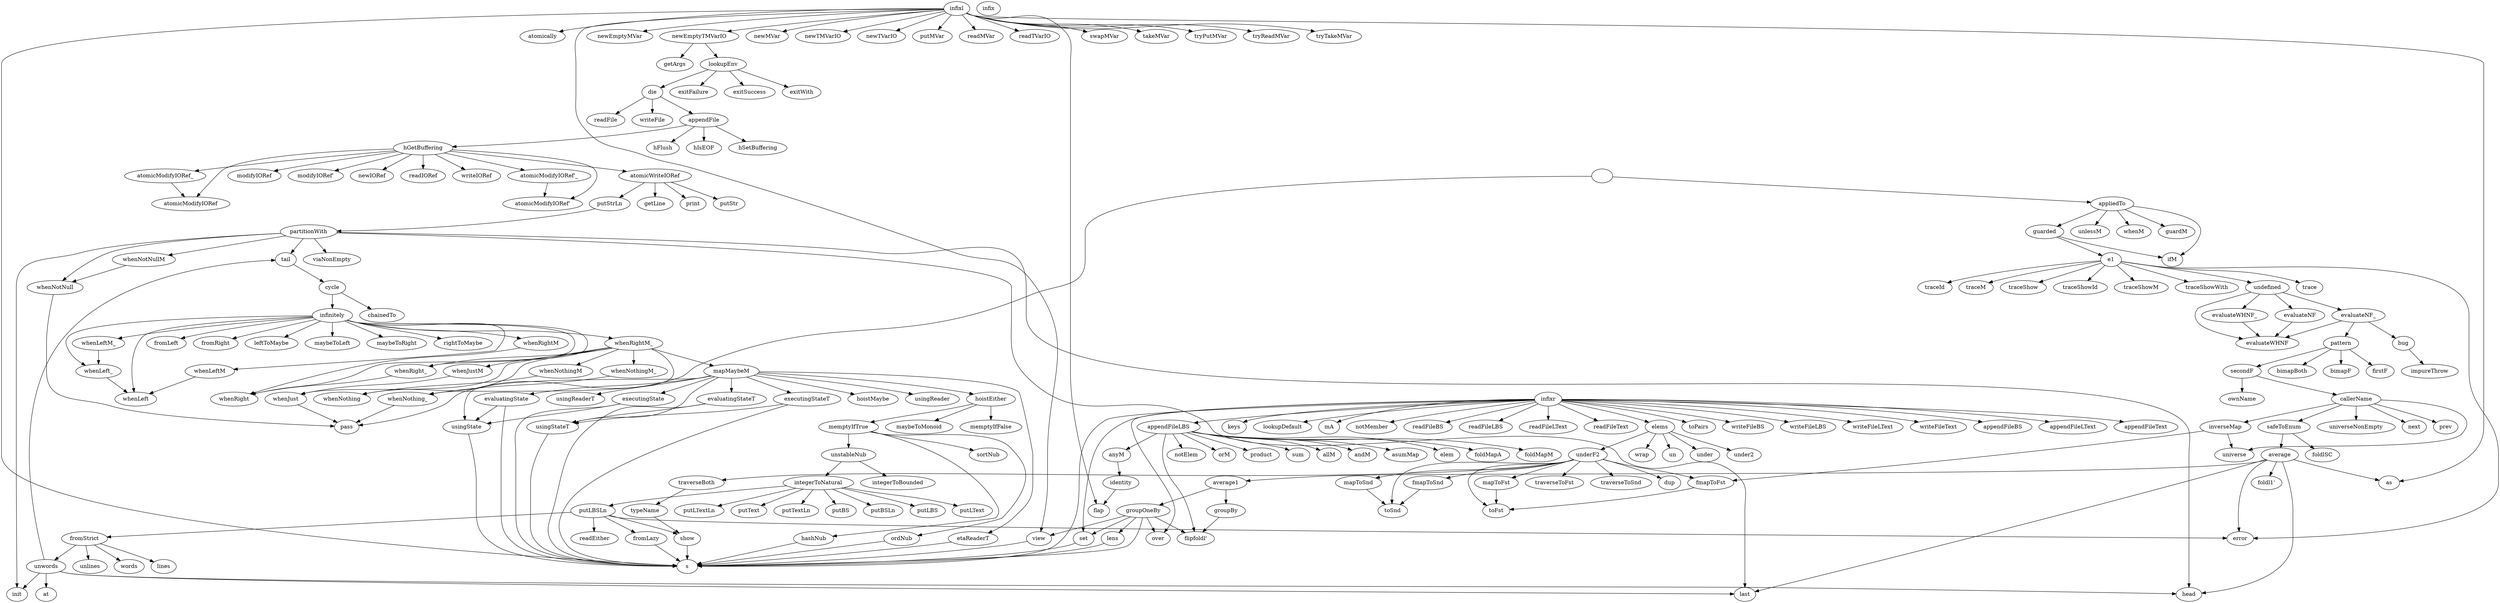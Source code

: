 strict digraph deps {
"allM" [style=solid];
"andM" [style=solid];
"anyM" [style=solid];
"appendFile" [style=solid];
"appendFileBS" [style=solid];
"appendFileLBS" [style=solid];
"appendFileLText" [style=solid];
"appendFileText" [style=solid];
"appliedTo" [style=solid];
"as" [style=solid];
"asumMap" [style=solid];
"at" [style=solid];
"atomicModifyIORef" [style=solid];
"atomicModifyIORef\'" [style=solid];
"atomicModifyIORef\'_" [style=solid];
"atomicModifyIORef_" [style=solid];
"atomicWriteIORef" [style=solid];
"atomically" [style=solid];
"average" [style=solid];
"average1" [style=solid];
"bimapBoth" [style=solid];
"bimapF" [style=solid];
"bug" [style=solid];
"callerName" [style=solid];
"chainedTo" [style=solid];
"cycle" [style=solid];
"die" [style=solid];
"dup" [style=solid];
"e1" [style=solid];
"elem" [style=solid];
"elems" [style=solid];
"error" [style=solid];
"etaReaderT" [style=solid];
"evaluateNF" [style=solid];
"evaluateNF_" [style=solid];
"evaluateWHNF" [style=solid];
"evaluateWHNF_" [style=solid];
"evaluatingState" [style=solid];
"evaluatingStateT" [style=solid];
"executingState" [style=solid];
"executingStateT" [style=solid];
"exitFailure" [style=solid];
"exitSuccess" [style=solid];
"exitWith" [style=solid];
"firstF" [style=solid];
"flap" [style=solid];
"flipfoldl\'" [style=solid];
"fmapToFst" [style=solid];
"fmapToSnd" [style=solid];
"foldMapA" [style=solid];
"foldMapM" [style=solid];
"foldl1\'" [style=solid];
"foldlSC" [style=solid];
"fromLazy" [style=solid];
"fromLeft" [style=solid];
"fromRight" [style=solid];
"fromStrict" [style=solid];
"getArgs" [style=solid];
"getLine" [style=solid];
"groupBy" [style=solid];
"groupOneBy" [style=solid];
"guardM" [style=solid];
"guarded" [style=solid];
"hFlush" [style=solid];
"hGetBuffering" [style=solid];
"hIsEOF" [style=solid];
"hSetBuffering" [style=solid];
"hashNub" [style=solid];
"head" [style=solid];
"hoistEither" [style=solid];
"hoistMaybe" [style=solid];
"identity" [style=solid];
"ifM" [style=solid];
"impureThrow" [style=solid];
"infinitely" [style=solid];
"infix" [style=solid];
"infixl" [style=solid];
"infixr" [style=solid];
"init" [style=solid];
"integerToBounded" [style=solid];
"integerToNatural" [style=solid];
"inverseMap" [style=solid];
"keys" [style=solid];
"last" [style=solid];
"leftToMaybe" [style=solid];
"lens" [style=solid];
"lines" [style=solid];
"lookupDefault" [style=solid];
"lookupEnv" [style=solid];
"mA" [style=solid];
"mapMaybeM" [style=solid];
"mapToFst" [style=solid];
"mapToSnd" [style=solid];
"maybeToLeft" [style=solid];
"maybeToMonoid" [style=solid];
"maybeToRight" [style=solid];
"memptyIfFalse" [style=solid];
"memptyIfTrue" [style=solid];
"modifyIORef" [style=solid];
"modifyIORef\'" [style=solid];
"newEmptyMVar" [style=solid];
"newEmptyTMVarIO" [style=solid];
"newIORef" [style=solid];
"newMVar" [style=solid];
"newTMVarIO" [style=solid];
"newTVarIO" [style=solid];
"next" [style=solid];
"notElem" [style=solid];
"notMember" [style=solid];
"orM" [style=solid];
"ordNub" [style=solid];
"over" [style=solid];
"ownName" [style=solid];
"partitionWith" [style=solid];
"pass" [style=solid];
"pattern" [style=solid];
"prev" [style=solid];
"print" [style=solid];
"product" [style=solid];
"putBS" [style=solid];
"putBSLn" [style=solid];
"putLBS" [style=solid];
"putLBSLn" [style=solid];
"putLText" [style=solid];
"putLTextLn" [style=solid];
"putMVar" [style=solid];
"putStr" [style=solid];
"putStrLn" [style=solid];
"putText" [style=solid];
"putTextLn" [style=solid];
"readEither" [style=solid];
"readFile" [style=solid];
"readFileBS" [style=solid];
"readFileLBS" [style=solid];
"readFileLText" [style=solid];
"readFileText" [style=solid];
"readIORef" [style=solid];
"readMVar" [style=solid];
"readTVarIO" [style=solid];
"rightToMaybe" [style=solid];
"s" [style=solid];
"safeToEnum" [style=solid];
"secondF" [style=solid];
"set" [style=solid];
"show" [style=solid];
"sortNub" [style=solid];
"sum" [style=solid];
"swapMVar" [style=solid];
"tail" [style=solid];
"takeMVar" [style=solid];
"toFst" [style=solid];
"toPairs" [style=solid];
"toSnd" [style=solid];
"trace" [style=solid];
"traceId" [style=solid];
"traceM" [style=solid];
"traceShow" [style=solid];
"traceShowId" [style=solid];
"traceShowM" [style=solid];
"traceShowWith" [style=solid];
"traverseBoth" [style=solid];
"traverseToFst" [style=solid];
"traverseToSnd" [style=solid];
"tryPutMVar" [style=solid];
"tryReadMVar" [style=solid];
"tryTakeMVar" [style=solid];
"typeName" [style=solid];
"un" [style=solid];
"undefined" [style=solid];
"under" [style=solid];
"under2" [style=solid];
"underF2" [style=solid];
"universe" [style=solid];
"universeNonEmpty" [style=solid];
"unlessM" [style=solid];
"unlines" [style=solid];
"unstableNub" [style=solid];
"unwords" [style=solid];
"usingReader" [style=solid];
"usingReaderT" [style=solid];
"usingState" [style=solid];
"usingStateT" [style=solid];
"viaNonEmpty" [style=solid];
"view" [style=solid];
"whenJust" [style=solid];
"whenJustM" [style=solid];
"whenLeft" [style=solid];
"whenLeftM" [style=solid];
"whenLeftM_" [style=solid];
"whenLeft_" [style=solid];
"whenM" [style=solid];
"whenNotNull" [style=solid];
"whenNotNullM" [style=solid];
"whenNothing" [style=solid];
"whenNothingM" [style=solid];
"whenNothingM_" [style=solid];
"whenNothing_" [style=solid];
"whenRight" [style=solid];
"whenRightM" [style=solid];
"whenRightM_" [style=solid];
"whenRight_" [style=solid];
"words" [style=solid];
"wrap" [style=solid];
"writeFile" [style=solid];
"writeFileBS" [style=solid];
"writeFileLBS" [style=solid];
"writeFileLText" [style=solid];
"writeFileText" [style=solid];
"writeIORef" [style=solid];
"" -> "appliedTo";
"" -> "pass";
"anyM" -> "identity";
"appendFile" -> "hFlush";
"appendFile" -> "hGetBuffering";
"appendFile" -> "hIsEOF";
"appendFile" -> "hSetBuffering";
"appendFileLBS" -> "allM";
"appendFileLBS" -> "andM";
"appendFileLBS" -> "anyM";
"appendFileLBS" -> "asumMap";
"appendFileLBS" -> "elem";
"appendFileLBS" -> "flipfoldl\'";
"appendFileLBS" -> "foldMapA";
"appendFileLBS" -> "foldMapM";
"appendFileLBS" -> "notElem";
"appendFileLBS" -> "orM";
"appendFileLBS" -> "product";
"appendFileLBS" -> "sum";
"appliedTo" -> "guardM";
"appliedTo" -> "guarded";
"appliedTo" -> "ifM";
"appliedTo" -> "unlessM";
"appliedTo" -> "whenM";
"atomicModifyIORef\'_" -> "atomicModifyIORef\'";
"atomicModifyIORef_" -> "atomicModifyIORef";
"atomicWriteIORef" -> "getLine";
"atomicWriteIORef" -> "print";
"atomicWriteIORef" -> "putStr";
"atomicWriteIORef" -> "putStrLn";
"average" -> "as";
"average" -> "average1";
"average" -> "error";
"average" -> "foldl1\'";
"average" -> "head";
"average" -> "last";
"average1" -> "groupBy";
"average1" -> "groupOneBy";
"bug" -> "impureThrow";
"callerName" -> "inverseMap";
"callerName" -> "next";
"callerName" -> "prev";
"callerName" -> "safeToEnum";
"callerName" -> "universe";
"callerName" -> "universeNonEmpty";
"cycle" -> "chainedTo";
"cycle" -> "infinitely";
"die" -> "appendFile";
"die" -> "readFile";
"die" -> "writeFile";
"e1" -> "error";
"e1" -> "trace";
"e1" -> "traceId";
"e1" -> "traceM";
"e1" -> "traceShow";
"e1" -> "traceShowId";
"e1" -> "traceShowM";
"e1" -> "traceShowWith";
"e1" -> "undefined";
"elems" -> "un";
"elems" -> "under";
"elems" -> "under2";
"elems" -> "underF2";
"elems" -> "wrap";
"etaReaderT" -> "s";
"evaluateNF" -> "evaluateWHNF";
"evaluateNF_" -> "bug";
"evaluateNF_" -> "evaluateWHNF";
"evaluateNF_" -> "pattern";
"evaluateWHNF_" -> "evaluateWHNF";
"evaluatingState" -> "s";
"evaluatingState" -> "usingState";
"evaluatingStateT" -> "s";
"evaluatingStateT" -> "usingStateT";
"executingState" -> "s";
"executingState" -> "usingState";
"executingStateT" -> "s";
"executingStateT" -> "usingStateT";
"fmapToFst" -> "toFst";
"fmapToSnd" -> "toSnd";
"fromLazy" -> "s";
"fromStrict" -> "lines";
"fromStrict" -> "unlines";
"fromStrict" -> "unwords";
"fromStrict" -> "words";
"groupBy" -> "flipfoldl\'";
"groupOneBy" -> "flipfoldl\'";
"groupOneBy" -> "lens";
"groupOneBy" -> "over";
"groupOneBy" -> "s";
"groupOneBy" -> "set";
"groupOneBy" -> "view";
"guarded" -> "e1";
"guarded" -> "ifM";
"hGetBuffering" -> "atomicModifyIORef";
"hGetBuffering" -> "atomicModifyIORef\'";
"hGetBuffering" -> "atomicModifyIORef\'_";
"hGetBuffering" -> "atomicModifyIORef_";
"hGetBuffering" -> "atomicWriteIORef";
"hGetBuffering" -> "modifyIORef";
"hGetBuffering" -> "modifyIORef\'";
"hGetBuffering" -> "newIORef";
"hGetBuffering" -> "readIORef";
"hGetBuffering" -> "writeIORef";
"hashNub" -> "s";
"hoistEither" -> "maybeToMonoid";
"hoistEither" -> "memptyIfFalse";
"hoistEither" -> "memptyIfTrue";
"identity" -> "flap";
"infinitely" -> "fromLeft";
"infinitely" -> "fromRight";
"infinitely" -> "leftToMaybe";
"infinitely" -> "maybeToLeft";
"infinitely" -> "maybeToRight";
"infinitely" -> "rightToMaybe";
"infinitely" -> "whenLeft";
"infinitely" -> "whenLeftM";
"infinitely" -> "whenLeftM_";
"infinitely" -> "whenLeft_";
"infinitely" -> "whenRight";
"infinitely" -> "whenRightM";
"infinitely" -> "whenRightM_";
"infinitely" -> "whenRight_";
"infixl" -> "as";
"infixl" -> "atomically";
"infixl" -> "flap";
"infixl" -> "newEmptyMVar";
"infixl" -> "newEmptyTMVarIO";
"infixl" -> "newMVar";
"infixl" -> "newTMVarIO";
"infixl" -> "newTVarIO";
"infixl" -> "putMVar";
"infixl" -> "readMVar";
"infixl" -> "readTVarIO";
"infixl" -> "s";
"infixl" -> "swapMVar";
"infixl" -> "takeMVar";
"infixl" -> "tryPutMVar";
"infixl" -> "tryReadMVar";
"infixl" -> "tryTakeMVar";
"infixl" -> "view";
"infixr" -> "appendFileBS";
"infixr" -> "appendFileLBS";
"infixr" -> "appendFileLText";
"infixr" -> "appendFileText";
"infixr" -> "elems";
"infixr" -> "keys";
"infixr" -> "lookupDefault";
"infixr" -> "mA";
"infixr" -> "notMember";
"infixr" -> "over";
"infixr" -> "readFileBS";
"infixr" -> "readFileLBS";
"infixr" -> "readFileLText";
"infixr" -> "readFileText";
"infixr" -> "s";
"infixr" -> "set";
"infixr" -> "toPairs";
"infixr" -> "writeFileBS";
"infixr" -> "writeFileLBS";
"infixr" -> "writeFileLText";
"infixr" -> "writeFileText";
"integerToNatural" -> "putBS";
"integerToNatural" -> "putBSLn";
"integerToNatural" -> "putLBS";
"integerToNatural" -> "putLBSLn";
"integerToNatural" -> "putLText";
"integerToNatural" -> "putLTextLn";
"integerToNatural" -> "putText";
"integerToNatural" -> "putTextLn";
"inverseMap" -> "fmapToFst";
"inverseMap" -> "universe";
"lens" -> "s";
"lookupEnv" -> "die";
"lookupEnv" -> "exitFailure";
"lookupEnv" -> "exitSuccess";
"lookupEnv" -> "exitWith";
"mapMaybeM" -> "etaReaderT";
"mapMaybeM" -> "evaluatingState";
"mapMaybeM" -> "evaluatingStateT";
"mapMaybeM" -> "executingState";
"mapMaybeM" -> "executingStateT";
"mapMaybeM" -> "hoistEither";
"mapMaybeM" -> "hoistMaybe";
"mapMaybeM" -> "usingReader";
"mapMaybeM" -> "usingReaderT";
"mapMaybeM" -> "usingState";
"mapMaybeM" -> "usingStateT";
"mapToFst" -> "toFst";
"mapToSnd" -> "toSnd";
"memptyIfTrue" -> "hashNub";
"memptyIfTrue" -> "ordNub";
"memptyIfTrue" -> "sortNub";
"memptyIfTrue" -> "unstableNub";
"newEmptyTMVarIO" -> "getArgs";
"newEmptyTMVarIO" -> "lookupEnv";
"ordNub" -> "s";
"partitionWith" -> "head";
"partitionWith" -> "init";
"partitionWith" -> "last";
"partitionWith" -> "tail";
"partitionWith" -> "viaNonEmpty";
"partitionWith" -> "whenNotNull";
"partitionWith" -> "whenNotNullM";
"pattern" -> "bimapBoth";
"pattern" -> "bimapF";
"pattern" -> "firstF";
"pattern" -> "secondF";
"putLBSLn" -> "error";
"putLBSLn" -> "fromLazy";
"putLBSLn" -> "fromStrict";
"putLBSLn" -> "readEither";
"putLBSLn" -> "show";
"putStrLn" -> "partitionWith";
"safeToEnum" -> "average";
"safeToEnum" -> "foldlSC";
"secondF" -> "callerName";
"secondF" -> "ownName";
"set" -> "s";
"show" -> "s";
"tail" -> "cycle";
"traverseBoth" -> "typeName";
"typeName" -> "show";
"undefined" -> "evaluateNF";
"undefined" -> "evaluateNF_";
"undefined" -> "evaluateWHNF";
"undefined" -> "evaluateWHNF_";
"underF2" -> "dup";
"underF2" -> "fmapToFst";
"underF2" -> "fmapToSnd";
"underF2" -> "mapToFst";
"underF2" -> "mapToSnd";
"underF2" -> "toFst";
"underF2" -> "toSnd";
"underF2" -> "traverseBoth";
"underF2" -> "traverseToFst";
"underF2" -> "traverseToSnd";
"unstableNub" -> "integerToBounded";
"unstableNub" -> "integerToNatural";
"unwords" -> "at";
"unwords" -> "head";
"unwords" -> "init";
"unwords" -> "last";
"unwords" -> "tail";
"usingState" -> "s";
"usingStateT" -> "s";
"view" -> "s";
"whenJust" -> "pass";
"whenJustM" -> "whenJust";
"whenLeftM" -> "whenLeft";
"whenLeftM_" -> "whenLeft_";
"whenLeft_" -> "whenLeft";
"whenNotNull" -> "pass";
"whenNotNullM" -> "whenNotNull";
"whenNothingM" -> "whenNothing";
"whenNothingM_" -> "whenNothing_";
"whenNothing_" -> "pass";
"whenRightM" -> "whenRight";
"whenRightM_" -> "mapMaybeM";
"whenRightM_" -> "whenJust";
"whenRightM_" -> "whenJustM";
"whenRightM_" -> "whenNothing";
"whenRightM_" -> "whenNothingM";
"whenRightM_" -> "whenNothingM_";
"whenRightM_" -> "whenNothing_";
"whenRightM_" -> "whenRight_";
"whenRight_" -> "whenRight";
}
